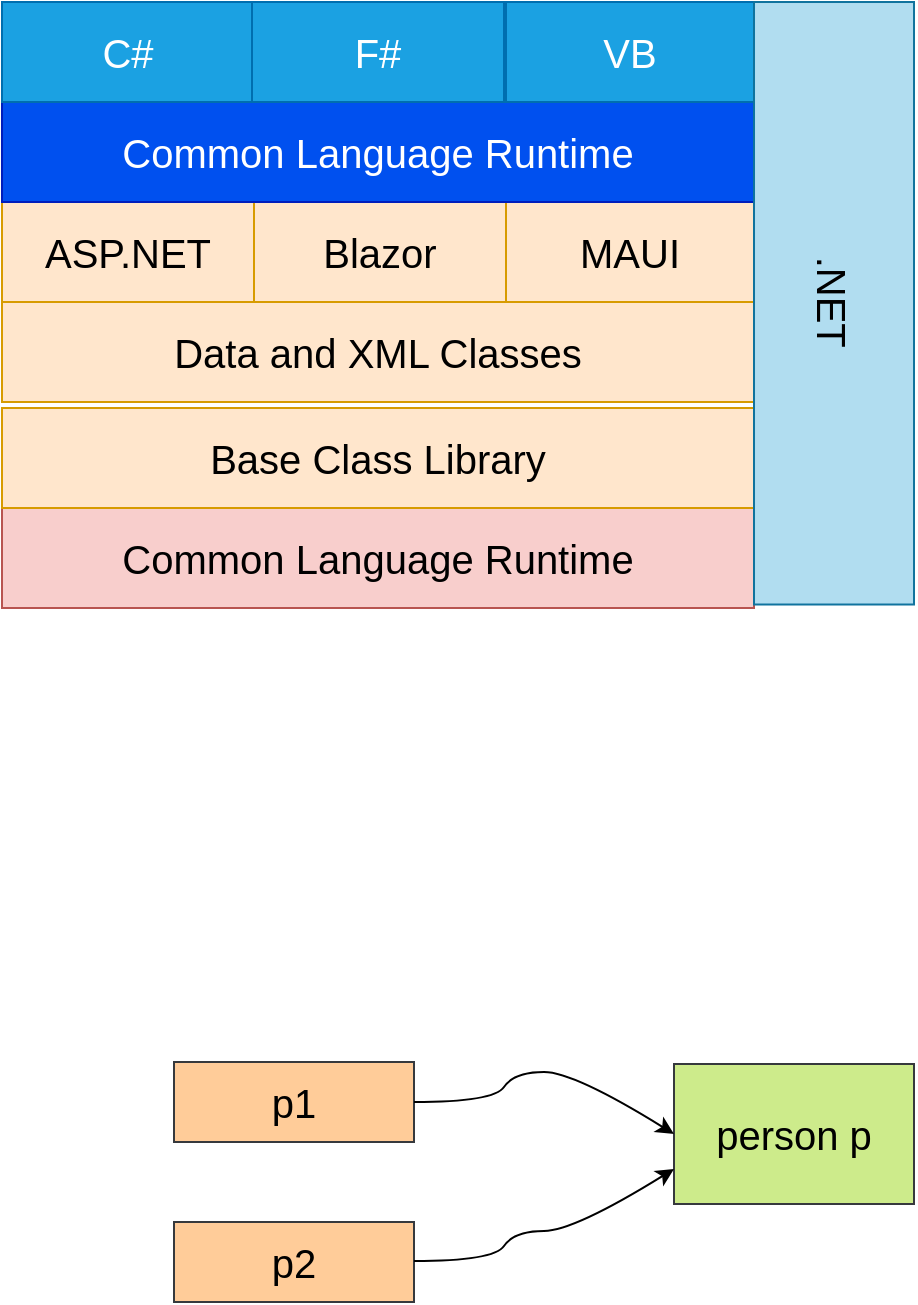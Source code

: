 <mxfile version="16.6.1" type="github">
  <diagram id="ctrIMuenUHtmwKar7tfj" name="Page-1">
    <mxGraphModel dx="1298" dy="834" grid="1" gridSize="10" guides="1" tooltips="1" connect="1" arrows="1" fold="1" page="1" pageScale="1" pageWidth="827" pageHeight="1169" math="0" shadow="0">
      <root>
        <mxCell id="0" />
        <mxCell id="1" parent="0" />
        <mxCell id="nF4RDHI_B9qWZAoWCmCx-1" value="Common Language Runtime" style="rounded=0;whiteSpace=wrap;html=1;fontSize=20;fillColor=#f8cecc;strokeColor=#b85450;" vertex="1" parent="1">
          <mxGeometry x="234" y="353" width="376" height="50" as="geometry" />
        </mxCell>
        <mxCell id="nF4RDHI_B9qWZAoWCmCx-2" value="Base Class Library" style="rounded=0;whiteSpace=wrap;html=1;fontSize=20;fillColor=#ffe6cc;strokeColor=#d79b00;" vertex="1" parent="1">
          <mxGeometry x="234" y="303" width="376" height="50" as="geometry" />
        </mxCell>
        <mxCell id="nF4RDHI_B9qWZAoWCmCx-3" value="Data and XML Classes" style="rounded=0;whiteSpace=wrap;html=1;fontSize=20;fillColor=#ffe6cc;strokeColor=#d79b00;" vertex="1" parent="1">
          <mxGeometry x="234" y="250" width="376" height="50" as="geometry" />
        </mxCell>
        <mxCell id="nF4RDHI_B9qWZAoWCmCx-4" value="ASP.NET" style="rounded=0;whiteSpace=wrap;html=1;fontSize=20;fillColor=#ffe6cc;strokeColor=#d79b00;" vertex="1" parent="1">
          <mxGeometry x="234" y="200" width="126" height="50" as="geometry" />
        </mxCell>
        <mxCell id="nF4RDHI_B9qWZAoWCmCx-5" value="Blazor" style="rounded=0;whiteSpace=wrap;html=1;fontSize=20;fillColor=#ffe6cc;strokeColor=#d79b00;" vertex="1" parent="1">
          <mxGeometry x="360" y="200" width="126" height="50" as="geometry" />
        </mxCell>
        <mxCell id="nF4RDHI_B9qWZAoWCmCx-6" value="MAUI" style="rounded=0;whiteSpace=wrap;html=1;fontSize=20;fillColor=#ffe6cc;strokeColor=#d79b00;" vertex="1" parent="1">
          <mxGeometry x="486" y="200" width="124" height="50" as="geometry" />
        </mxCell>
        <mxCell id="nF4RDHI_B9qWZAoWCmCx-7" value="Common Language Runtime" style="rounded=0;whiteSpace=wrap;html=1;fontSize=20;fillColor=#0050ef;strokeColor=#001DBC;fontColor=#ffffff;" vertex="1" parent="1">
          <mxGeometry x="234" y="150" width="376" height="50" as="geometry" />
        </mxCell>
        <mxCell id="nF4RDHI_B9qWZAoWCmCx-8" value="C#" style="rounded=0;whiteSpace=wrap;html=1;fontSize=20;fillColor=#1ba1e2;strokeColor=#006EAF;fontColor=#ffffff;" vertex="1" parent="1">
          <mxGeometry x="234" y="100" width="126" height="50" as="geometry" />
        </mxCell>
        <mxCell id="nF4RDHI_B9qWZAoWCmCx-9" value="F#" style="rounded=0;whiteSpace=wrap;html=1;fontSize=20;fillColor=#1ba1e2;strokeColor=#006EAF;fontColor=#ffffff;" vertex="1" parent="1">
          <mxGeometry x="359" y="100" width="126" height="50" as="geometry" />
        </mxCell>
        <mxCell id="nF4RDHI_B9qWZAoWCmCx-10" value="VB" style="rounded=0;whiteSpace=wrap;html=1;fontSize=20;fillColor=#1ba1e2;strokeColor=#006EAF;fontColor=#ffffff;" vertex="1" parent="1">
          <mxGeometry x="486" y="100" width="124" height="50" as="geometry" />
        </mxCell>
        <mxCell id="nF4RDHI_B9qWZAoWCmCx-12" value=".NET" style="rounded=0;whiteSpace=wrap;html=1;fontSize=20;fillColor=#b1ddf0;strokeColor=#10739e;rotation=90;" vertex="1" parent="1">
          <mxGeometry x="499.38" y="210.63" width="301.25" height="80" as="geometry" />
        </mxCell>
        <mxCell id="nF4RDHI_B9qWZAoWCmCx-16" value="person p" style="rounded=0;whiteSpace=wrap;html=1;fontSize=20;fillColor=#cdeb8b;strokeColor=#36393d;" vertex="1" parent="1">
          <mxGeometry x="570" y="631" width="120" height="70" as="geometry" />
        </mxCell>
        <mxCell id="nF4RDHI_B9qWZAoWCmCx-19" value="p1" style="rounded=0;whiteSpace=wrap;html=1;fontSize=20;fillColor=#ffcc99;strokeColor=#36393d;" vertex="1" parent="1">
          <mxGeometry x="320" y="630" width="120" height="40" as="geometry" />
        </mxCell>
        <mxCell id="nF4RDHI_B9qWZAoWCmCx-20" value="p2" style="rounded=0;whiteSpace=wrap;html=1;fontSize=20;fillColor=#ffcc99;strokeColor=#36393d;" vertex="1" parent="1">
          <mxGeometry x="320" y="710" width="120" height="40" as="geometry" />
        </mxCell>
        <mxCell id="nF4RDHI_B9qWZAoWCmCx-21" value="" style="curved=1;endArrow=classic;html=1;rounded=0;fontSize=20;entryX=0;entryY=0.5;entryDx=0;entryDy=0;" edge="1" parent="1" target="nF4RDHI_B9qWZAoWCmCx-16">
          <mxGeometry width="50" height="50" relative="1" as="geometry">
            <mxPoint x="440" y="650" as="sourcePoint" />
            <mxPoint x="490" y="600" as="targetPoint" />
            <Array as="points">
              <mxPoint x="480" y="650" />
              <mxPoint x="490" y="635" />
              <mxPoint x="520" y="635" />
            </Array>
          </mxGeometry>
        </mxCell>
        <mxCell id="nF4RDHI_B9qWZAoWCmCx-26" value="" style="curved=1;endArrow=classic;html=1;rounded=0;fontSize=20;entryX=0;entryY=0.75;entryDx=0;entryDy=0;" edge="1" parent="1" target="nF4RDHI_B9qWZAoWCmCx-16">
          <mxGeometry width="50" height="50" relative="1" as="geometry">
            <mxPoint x="440" y="729.5" as="sourcePoint" />
            <mxPoint x="570" y="745.5" as="targetPoint" />
            <Array as="points">
              <mxPoint x="480" y="729.5" />
              <mxPoint x="490" y="714.5" />
              <mxPoint x="520" y="714.5" />
            </Array>
          </mxGeometry>
        </mxCell>
      </root>
    </mxGraphModel>
  </diagram>
</mxfile>
